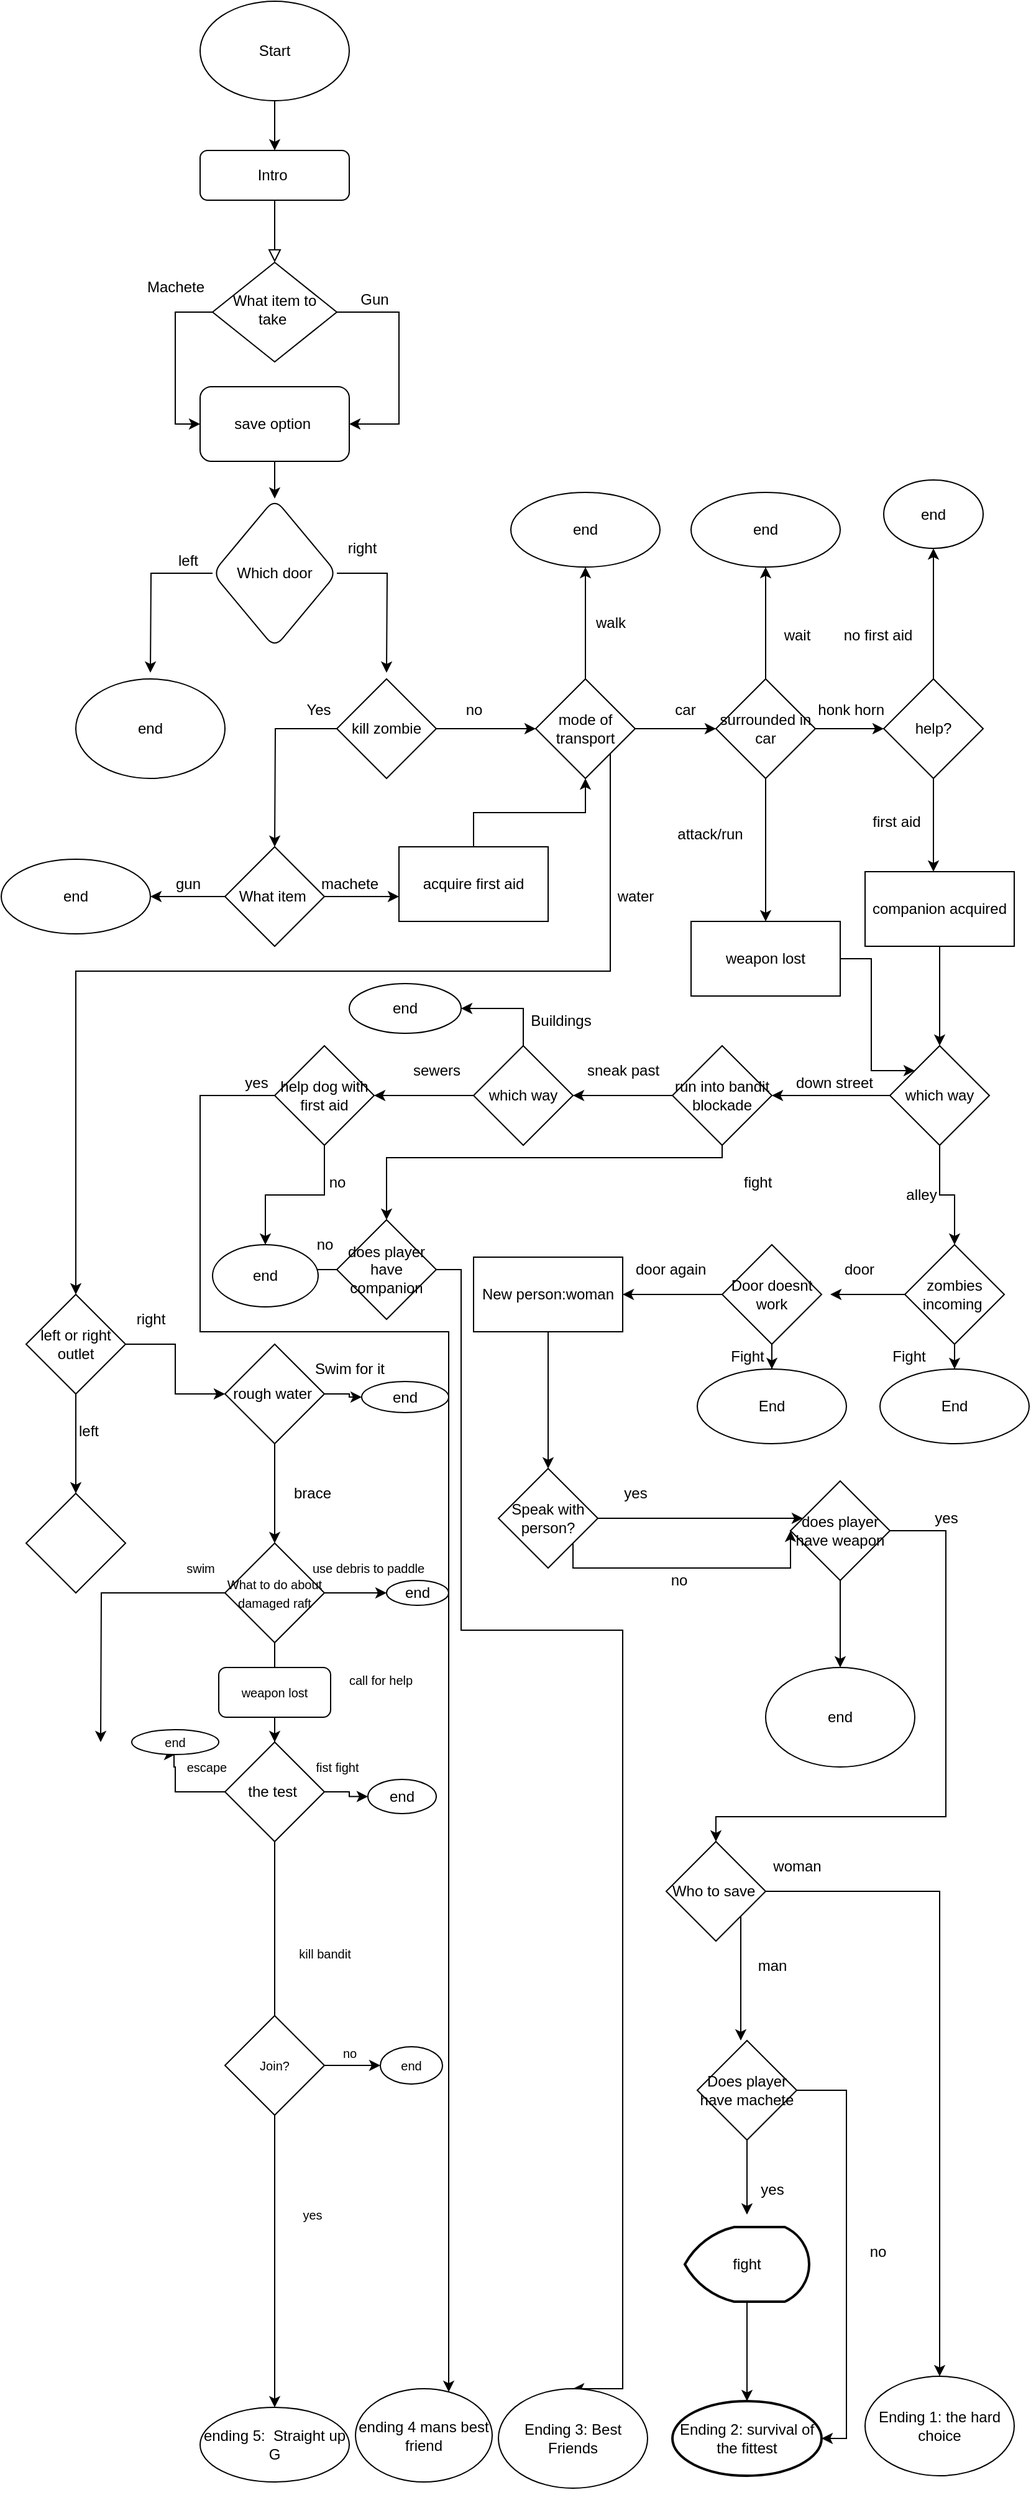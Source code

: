 <mxfile version="15.7.4" type="github">
  <diagram id="C5RBs43oDa-KdzZeNtuy" name="Page-1">
    <mxGraphModel dx="1422" dy="914" grid="1" gridSize="10" guides="1" tooltips="1" connect="1" arrows="1" fold="1" page="1" pageScale="1" pageWidth="827" pageHeight="1169" math="0" shadow="0">
      <root>
        <mxCell id="WIyWlLk6GJQsqaUBKTNV-0" />
        <mxCell id="WIyWlLk6GJQsqaUBKTNV-1" parent="WIyWlLk6GJQsqaUBKTNV-0" />
        <mxCell id="WIyWlLk6GJQsqaUBKTNV-2" value="" style="rounded=0;html=1;jettySize=auto;orthogonalLoop=1;fontSize=11;endArrow=block;endFill=0;endSize=8;strokeWidth=1;shadow=0;labelBackgroundColor=none;edgeStyle=orthogonalEdgeStyle;" parent="WIyWlLk6GJQsqaUBKTNV-1" source="WIyWlLk6GJQsqaUBKTNV-3" target="WIyWlLk6GJQsqaUBKTNV-6" edge="1">
          <mxGeometry relative="1" as="geometry" />
        </mxCell>
        <mxCell id="WIyWlLk6GJQsqaUBKTNV-3" value="Intro&amp;nbsp;" style="rounded=1;whiteSpace=wrap;html=1;fontSize=12;glass=0;strokeWidth=1;shadow=0;" parent="WIyWlLk6GJQsqaUBKTNV-1" vertex="1">
          <mxGeometry x="160" y="120" width="120" height="40" as="geometry" />
        </mxCell>
        <mxCell id="XiyoKf_jt0Y_BSnEU3s3-6" style="edgeStyle=orthogonalEdgeStyle;rounded=0;orthogonalLoop=1;jettySize=auto;html=1;entryX=1;entryY=0.5;entryDx=0;entryDy=0;" parent="WIyWlLk6GJQsqaUBKTNV-1" source="WIyWlLk6GJQsqaUBKTNV-6" target="XiyoKf_jt0Y_BSnEU3s3-5" edge="1">
          <mxGeometry relative="1" as="geometry">
            <mxPoint x="290" y="340" as="targetPoint" />
            <Array as="points">
              <mxPoint x="320" y="250" />
              <mxPoint x="320" y="340" />
            </Array>
          </mxGeometry>
        </mxCell>
        <mxCell id="XiyoKf_jt0Y_BSnEU3s3-8" style="edgeStyle=orthogonalEdgeStyle;rounded=0;orthogonalLoop=1;jettySize=auto;html=1;entryX=0;entryY=0.5;entryDx=0;entryDy=0;" parent="WIyWlLk6GJQsqaUBKTNV-1" source="WIyWlLk6GJQsqaUBKTNV-6" target="XiyoKf_jt0Y_BSnEU3s3-5" edge="1">
          <mxGeometry relative="1" as="geometry">
            <mxPoint x="120" y="350" as="targetPoint" />
            <Array as="points">
              <mxPoint x="140" y="250" />
              <mxPoint x="140" y="340" />
            </Array>
          </mxGeometry>
        </mxCell>
        <mxCell id="WIyWlLk6GJQsqaUBKTNV-6" value="What item to take&amp;nbsp;" style="rhombus;whiteSpace=wrap;html=1;shadow=0;fontFamily=Helvetica;fontSize=12;align=center;strokeWidth=1;spacing=6;spacingTop=-4;" parent="WIyWlLk6GJQsqaUBKTNV-1" vertex="1">
          <mxGeometry x="170" y="210" width="100" height="80" as="geometry" />
        </mxCell>
        <mxCell id="XiyoKf_jt0Y_BSnEU3s3-1" value="" style="edgeStyle=orthogonalEdgeStyle;rounded=0;orthogonalLoop=1;jettySize=auto;html=1;" parent="WIyWlLk6GJQsqaUBKTNV-1" source="XiyoKf_jt0Y_BSnEU3s3-0" target="WIyWlLk6GJQsqaUBKTNV-3" edge="1">
          <mxGeometry relative="1" as="geometry" />
        </mxCell>
        <mxCell id="XiyoKf_jt0Y_BSnEU3s3-0" value="Start" style="ellipse;whiteSpace=wrap;html=1;" parent="WIyWlLk6GJQsqaUBKTNV-1" vertex="1">
          <mxGeometry x="160" width="120" height="80" as="geometry" />
        </mxCell>
        <mxCell id="XiyoKf_jt0Y_BSnEU3s3-12" value="" style="edgeStyle=orthogonalEdgeStyle;rounded=0;orthogonalLoop=1;jettySize=auto;html=1;" parent="WIyWlLk6GJQsqaUBKTNV-1" source="XiyoKf_jt0Y_BSnEU3s3-5" target="XiyoKf_jt0Y_BSnEU3s3-11" edge="1">
          <mxGeometry relative="1" as="geometry" />
        </mxCell>
        <mxCell id="XiyoKf_jt0Y_BSnEU3s3-5" value="save option&amp;nbsp;" style="rounded=1;whiteSpace=wrap;html=1;" parent="WIyWlLk6GJQsqaUBKTNV-1" vertex="1">
          <mxGeometry x="160" y="310" width="120" height="60" as="geometry" />
        </mxCell>
        <mxCell id="XiyoKf_jt0Y_BSnEU3s3-7" value="Gun" style="text;html=1;align=center;verticalAlign=middle;resizable=0;points=[];autosize=1;strokeColor=none;fillColor=none;" parent="WIyWlLk6GJQsqaUBKTNV-1" vertex="1">
          <mxGeometry x="280" y="230" width="40" height="20" as="geometry" />
        </mxCell>
        <mxCell id="XiyoKf_jt0Y_BSnEU3s3-10" value="Machete" style="text;html=1;align=center;verticalAlign=middle;resizable=0;points=[];autosize=1;strokeColor=none;fillColor=none;" parent="WIyWlLk6GJQsqaUBKTNV-1" vertex="1">
          <mxGeometry x="110" y="220" width="60" height="20" as="geometry" />
        </mxCell>
        <mxCell id="XiyoKf_jt0Y_BSnEU3s3-13" style="edgeStyle=orthogonalEdgeStyle;rounded=0;orthogonalLoop=1;jettySize=auto;html=1;" parent="WIyWlLk6GJQsqaUBKTNV-1" source="XiyoKf_jt0Y_BSnEU3s3-11" edge="1">
          <mxGeometry relative="1" as="geometry">
            <mxPoint x="310" y="540" as="targetPoint" />
          </mxGeometry>
        </mxCell>
        <mxCell id="XiyoKf_jt0Y_BSnEU3s3-14" style="edgeStyle=orthogonalEdgeStyle;rounded=0;orthogonalLoop=1;jettySize=auto;html=1;" parent="WIyWlLk6GJQsqaUBKTNV-1" source="XiyoKf_jt0Y_BSnEU3s3-11" edge="1">
          <mxGeometry relative="1" as="geometry">
            <mxPoint x="120" y="540" as="targetPoint" />
          </mxGeometry>
        </mxCell>
        <mxCell id="XiyoKf_jt0Y_BSnEU3s3-11" value="Which door" style="rhombus;whiteSpace=wrap;html=1;rounded=1;" parent="WIyWlLk6GJQsqaUBKTNV-1" vertex="1">
          <mxGeometry x="170" y="400" width="100" height="120" as="geometry" />
        </mxCell>
        <mxCell id="XiyoKf_jt0Y_BSnEU3s3-15" value="left" style="text;html=1;align=center;verticalAlign=middle;resizable=0;points=[];autosize=1;strokeColor=none;fillColor=none;" parent="WIyWlLk6GJQsqaUBKTNV-1" vertex="1">
          <mxGeometry x="135" y="440" width="30" height="20" as="geometry" />
        </mxCell>
        <mxCell id="XiyoKf_jt0Y_BSnEU3s3-16" value="right" style="text;html=1;align=center;verticalAlign=middle;resizable=0;points=[];autosize=1;strokeColor=none;fillColor=none;" parent="WIyWlLk6GJQsqaUBKTNV-1" vertex="1">
          <mxGeometry x="270" y="430" width="40" height="20" as="geometry" />
        </mxCell>
        <mxCell id="XiyoKf_jt0Y_BSnEU3s3-17" value="end" style="ellipse;whiteSpace=wrap;html=1;" parent="WIyWlLk6GJQsqaUBKTNV-1" vertex="1">
          <mxGeometry x="60" y="545" width="120" height="80" as="geometry" />
        </mxCell>
        <mxCell id="XiyoKf_jt0Y_BSnEU3s3-20" value="" style="edgeStyle=orthogonalEdgeStyle;rounded=0;orthogonalLoop=1;jettySize=auto;html=1;" parent="WIyWlLk6GJQsqaUBKTNV-1" source="XiyoKf_jt0Y_BSnEU3s3-18" target="XiyoKf_jt0Y_BSnEU3s3-19" edge="1">
          <mxGeometry relative="1" as="geometry" />
        </mxCell>
        <mxCell id="XiyoKf_jt0Y_BSnEU3s3-22" style="edgeStyle=orthogonalEdgeStyle;rounded=0;orthogonalLoop=1;jettySize=auto;html=1;" parent="WIyWlLk6GJQsqaUBKTNV-1" source="XiyoKf_jt0Y_BSnEU3s3-18" edge="1">
          <mxGeometry relative="1" as="geometry">
            <mxPoint x="220" y="680" as="targetPoint" />
          </mxGeometry>
        </mxCell>
        <mxCell id="XiyoKf_jt0Y_BSnEU3s3-18" value="kill zombie" style="rhombus;whiteSpace=wrap;html=1;" parent="WIyWlLk6GJQsqaUBKTNV-1" vertex="1">
          <mxGeometry x="270" y="545" width="80" height="80" as="geometry" />
        </mxCell>
        <mxCell id="XiyoKf_jt0Y_BSnEU3s3-35" value="" style="edgeStyle=orthogonalEdgeStyle;rounded=0;orthogonalLoop=1;jettySize=auto;html=1;" parent="WIyWlLk6GJQsqaUBKTNV-1" source="XiyoKf_jt0Y_BSnEU3s3-19" target="XiyoKf_jt0Y_BSnEU3s3-34" edge="1">
          <mxGeometry relative="1" as="geometry" />
        </mxCell>
        <mxCell id="XiyoKf_jt0Y_BSnEU3s3-40" value="" style="edgeStyle=orthogonalEdgeStyle;rounded=0;orthogonalLoop=1;jettySize=auto;html=1;" parent="WIyWlLk6GJQsqaUBKTNV-1" source="XiyoKf_jt0Y_BSnEU3s3-19" target="XiyoKf_jt0Y_BSnEU3s3-39" edge="1">
          <mxGeometry relative="1" as="geometry" />
        </mxCell>
        <mxCell id="XiyoKf_jt0Y_BSnEU3s3-41" style="edgeStyle=orthogonalEdgeStyle;rounded=0;orthogonalLoop=1;jettySize=auto;html=1;exitX=1;exitY=1;exitDx=0;exitDy=0;" parent="WIyWlLk6GJQsqaUBKTNV-1" source="XiyoKf_jt0Y_BSnEU3s3-19" edge="1">
          <mxGeometry relative="1" as="geometry">
            <mxPoint x="60" y="1040" as="targetPoint" />
            <Array as="points">
              <mxPoint x="490" y="780" />
              <mxPoint x="60" y="780" />
            </Array>
          </mxGeometry>
        </mxCell>
        <mxCell id="XiyoKf_jt0Y_BSnEU3s3-19" value="mode of transport" style="rhombus;whiteSpace=wrap;html=1;" parent="WIyWlLk6GJQsqaUBKTNV-1" vertex="1">
          <mxGeometry x="430" y="545" width="80" height="80" as="geometry" />
        </mxCell>
        <mxCell id="XiyoKf_jt0Y_BSnEU3s3-21" value="no" style="text;html=1;align=center;verticalAlign=middle;resizable=0;points=[];autosize=1;strokeColor=none;fillColor=none;" parent="WIyWlLk6GJQsqaUBKTNV-1" vertex="1">
          <mxGeometry x="365" y="560" width="30" height="20" as="geometry" />
        </mxCell>
        <mxCell id="XiyoKf_jt0Y_BSnEU3s3-23" value="Yes" style="text;html=1;align=center;verticalAlign=middle;resizable=0;points=[];autosize=1;strokeColor=none;fillColor=none;" parent="WIyWlLk6GJQsqaUBKTNV-1" vertex="1">
          <mxGeometry x="240" y="560" width="30" height="20" as="geometry" />
        </mxCell>
        <mxCell id="XiyoKf_jt0Y_BSnEU3s3-27" value="" style="edgeStyle=orthogonalEdgeStyle;rounded=0;orthogonalLoop=1;jettySize=auto;html=1;" parent="WIyWlLk6GJQsqaUBKTNV-1" source="XiyoKf_jt0Y_BSnEU3s3-25" target="XiyoKf_jt0Y_BSnEU3s3-26" edge="1">
          <mxGeometry relative="1" as="geometry" />
        </mxCell>
        <mxCell id="XiyoKf_jt0Y_BSnEU3s3-30" value="" style="edgeStyle=orthogonalEdgeStyle;rounded=0;orthogonalLoop=1;jettySize=auto;html=1;" parent="WIyWlLk6GJQsqaUBKTNV-1" source="XiyoKf_jt0Y_BSnEU3s3-25" edge="1">
          <mxGeometry relative="1" as="geometry">
            <mxPoint x="320" y="720" as="targetPoint" />
          </mxGeometry>
        </mxCell>
        <mxCell id="XiyoKf_jt0Y_BSnEU3s3-25" value="What item&amp;nbsp;" style="rhombus;whiteSpace=wrap;html=1;" parent="WIyWlLk6GJQsqaUBKTNV-1" vertex="1">
          <mxGeometry x="180" y="680" width="80" height="80" as="geometry" />
        </mxCell>
        <mxCell id="XiyoKf_jt0Y_BSnEU3s3-26" value="end" style="ellipse;whiteSpace=wrap;html=1;" parent="WIyWlLk6GJQsqaUBKTNV-1" vertex="1">
          <mxGeometry y="690" width="120" height="60" as="geometry" />
        </mxCell>
        <mxCell id="XiyoKf_jt0Y_BSnEU3s3-28" value="gun" style="text;html=1;align=center;verticalAlign=middle;resizable=0;points=[];autosize=1;strokeColor=none;fillColor=none;" parent="WIyWlLk6GJQsqaUBKTNV-1" vertex="1">
          <mxGeometry x="130" y="700" width="40" height="20" as="geometry" />
        </mxCell>
        <mxCell id="XiyoKf_jt0Y_BSnEU3s3-33" style="edgeStyle=orthogonalEdgeStyle;rounded=0;orthogonalLoop=1;jettySize=auto;html=1;entryX=0.5;entryY=1;entryDx=0;entryDy=0;" parent="WIyWlLk6GJQsqaUBKTNV-1" source="XiyoKf_jt0Y_BSnEU3s3-31" target="XiyoKf_jt0Y_BSnEU3s3-19" edge="1">
          <mxGeometry relative="1" as="geometry" />
        </mxCell>
        <mxCell id="XiyoKf_jt0Y_BSnEU3s3-31" value="acquire first aid" style="whiteSpace=wrap;html=1;" parent="WIyWlLk6GJQsqaUBKTNV-1" vertex="1">
          <mxGeometry x="320" y="680" width="120" height="60" as="geometry" />
        </mxCell>
        <mxCell id="XiyoKf_jt0Y_BSnEU3s3-32" value="machete" style="text;html=1;align=center;verticalAlign=middle;resizable=0;points=[];autosize=1;strokeColor=none;fillColor=none;" parent="WIyWlLk6GJQsqaUBKTNV-1" vertex="1">
          <mxGeometry x="250" y="700" width="60" height="20" as="geometry" />
        </mxCell>
        <mxCell id="XiyoKf_jt0Y_BSnEU3s3-34" value="end" style="ellipse;whiteSpace=wrap;html=1;" parent="WIyWlLk6GJQsqaUBKTNV-1" vertex="1">
          <mxGeometry x="410" y="395" width="120" height="60" as="geometry" />
        </mxCell>
        <mxCell id="XiyoKf_jt0Y_BSnEU3s3-38" value="walk" style="text;html=1;align=center;verticalAlign=middle;resizable=0;points=[];autosize=1;strokeColor=none;fillColor=none;" parent="WIyWlLk6GJQsqaUBKTNV-1" vertex="1">
          <mxGeometry x="470" y="490" width="40" height="20" as="geometry" />
        </mxCell>
        <mxCell id="XiyoKf_jt0Y_BSnEU3s3-45" value="" style="edgeStyle=orthogonalEdgeStyle;rounded=0;orthogonalLoop=1;jettySize=auto;html=1;" parent="WIyWlLk6GJQsqaUBKTNV-1" source="XiyoKf_jt0Y_BSnEU3s3-39" target="XiyoKf_jt0Y_BSnEU3s3-44" edge="1">
          <mxGeometry relative="1" as="geometry" />
        </mxCell>
        <mxCell id="XiyoKf_jt0Y_BSnEU3s3-48" value="" style="edgeStyle=orthogonalEdgeStyle;rounded=0;orthogonalLoop=1;jettySize=auto;html=1;entryX=0.5;entryY=0;entryDx=0;entryDy=0;" parent="WIyWlLk6GJQsqaUBKTNV-1" source="XiyoKf_jt0Y_BSnEU3s3-39" target="MvipGWCdthpCxF3CYsWU-14" edge="1">
          <mxGeometry relative="1" as="geometry">
            <mxPoint x="615" y="730" as="targetPoint" />
          </mxGeometry>
        </mxCell>
        <mxCell id="XiyoKf_jt0Y_BSnEU3s3-51" value="" style="edgeStyle=orthogonalEdgeStyle;rounded=0;orthogonalLoop=1;jettySize=auto;html=1;" parent="WIyWlLk6GJQsqaUBKTNV-1" source="XiyoKf_jt0Y_BSnEU3s3-39" target="XiyoKf_jt0Y_BSnEU3s3-50" edge="1">
          <mxGeometry relative="1" as="geometry" />
        </mxCell>
        <mxCell id="XiyoKf_jt0Y_BSnEU3s3-39" value="surrounded in car" style="rhombus;whiteSpace=wrap;html=1;" parent="WIyWlLk6GJQsqaUBKTNV-1" vertex="1">
          <mxGeometry x="575" y="545" width="80" height="80" as="geometry" />
        </mxCell>
        <mxCell id="XiyoKf_jt0Y_BSnEU3s3-42" value="car" style="text;html=1;align=center;verticalAlign=middle;resizable=0;points=[];autosize=1;strokeColor=none;fillColor=none;" parent="WIyWlLk6GJQsqaUBKTNV-1" vertex="1">
          <mxGeometry x="535" y="560" width="30" height="20" as="geometry" />
        </mxCell>
        <mxCell id="XiyoKf_jt0Y_BSnEU3s3-43" value="water" style="text;html=1;align=center;verticalAlign=middle;resizable=0;points=[];autosize=1;strokeColor=none;fillColor=none;" parent="WIyWlLk6GJQsqaUBKTNV-1" vertex="1">
          <mxGeometry x="485" y="710" width="50" height="20" as="geometry" />
        </mxCell>
        <mxCell id="XiyoKf_jt0Y_BSnEU3s3-44" value="end" style="ellipse;whiteSpace=wrap;html=1;" parent="WIyWlLk6GJQsqaUBKTNV-1" vertex="1">
          <mxGeometry x="555" y="395" width="120" height="60" as="geometry" />
        </mxCell>
        <mxCell id="XiyoKf_jt0Y_BSnEU3s3-46" value="wait" style="text;html=1;align=center;verticalAlign=middle;resizable=0;points=[];autosize=1;strokeColor=none;fillColor=none;" parent="WIyWlLk6GJQsqaUBKTNV-1" vertex="1">
          <mxGeometry x="620" y="500" width="40" height="20" as="geometry" />
        </mxCell>
        <mxCell id="XiyoKf_jt0Y_BSnEU3s3-49" value="attack/run" style="text;html=1;align=center;verticalAlign=middle;resizable=0;points=[];autosize=1;strokeColor=none;fillColor=none;" parent="WIyWlLk6GJQsqaUBKTNV-1" vertex="1">
          <mxGeometry x="535" y="660" width="70" height="20" as="geometry" />
        </mxCell>
        <mxCell id="XiyoKf_jt0Y_BSnEU3s3-54" value="" style="edgeStyle=orthogonalEdgeStyle;rounded=0;orthogonalLoop=1;jettySize=auto;html=1;" parent="WIyWlLk6GJQsqaUBKTNV-1" source="XiyoKf_jt0Y_BSnEU3s3-50" target="XiyoKf_jt0Y_BSnEU3s3-53" edge="1">
          <mxGeometry relative="1" as="geometry" />
        </mxCell>
        <mxCell id="XiyoKf_jt0Y_BSnEU3s3-57" value="" style="edgeStyle=orthogonalEdgeStyle;rounded=0;orthogonalLoop=1;jettySize=auto;html=1;" parent="WIyWlLk6GJQsqaUBKTNV-1" source="XiyoKf_jt0Y_BSnEU3s3-50" target="XiyoKf_jt0Y_BSnEU3s3-59" edge="1">
          <mxGeometry relative="1" as="geometry">
            <mxPoint x="780" y="705" as="targetPoint" />
            <Array as="points">
              <mxPoint x="750" y="680" />
              <mxPoint x="750" y="680" />
            </Array>
          </mxGeometry>
        </mxCell>
        <mxCell id="XiyoKf_jt0Y_BSnEU3s3-50" value="help?" style="rhombus;whiteSpace=wrap;html=1;" parent="WIyWlLk6GJQsqaUBKTNV-1" vertex="1">
          <mxGeometry x="710" y="545" width="80" height="80" as="geometry" />
        </mxCell>
        <mxCell id="XiyoKf_jt0Y_BSnEU3s3-52" value="honk horn&amp;nbsp;" style="text;html=1;align=center;verticalAlign=middle;resizable=0;points=[];autosize=1;strokeColor=none;fillColor=none;" parent="WIyWlLk6GJQsqaUBKTNV-1" vertex="1">
          <mxGeometry x="650" y="560" width="70" height="20" as="geometry" />
        </mxCell>
        <mxCell id="XiyoKf_jt0Y_BSnEU3s3-53" value="end" style="ellipse;whiteSpace=wrap;html=1;" parent="WIyWlLk6GJQsqaUBKTNV-1" vertex="1">
          <mxGeometry x="710" y="385" width="80" height="55" as="geometry" />
        </mxCell>
        <mxCell id="XiyoKf_jt0Y_BSnEU3s3-55" value="no first aid" style="text;html=1;align=center;verticalAlign=middle;resizable=0;points=[];autosize=1;strokeColor=none;fillColor=none;" parent="WIyWlLk6GJQsqaUBKTNV-1" vertex="1">
          <mxGeometry x="670" y="500" width="70" height="20" as="geometry" />
        </mxCell>
        <mxCell id="XiyoKf_jt0Y_BSnEU3s3-58" value="first aid" style="text;html=1;align=center;verticalAlign=middle;resizable=0;points=[];autosize=1;strokeColor=none;fillColor=none;" parent="WIyWlLk6GJQsqaUBKTNV-1" vertex="1">
          <mxGeometry x="695" y="650" width="50" height="20" as="geometry" />
        </mxCell>
        <mxCell id="XiyoKf_jt0Y_BSnEU3s3-61" value="" style="edgeStyle=orthogonalEdgeStyle;rounded=0;orthogonalLoop=1;jettySize=auto;html=1;" parent="WIyWlLk6GJQsqaUBKTNV-1" source="XiyoKf_jt0Y_BSnEU3s3-59" target="XiyoKf_jt0Y_BSnEU3s3-60" edge="1">
          <mxGeometry relative="1" as="geometry" />
        </mxCell>
        <mxCell id="XiyoKf_jt0Y_BSnEU3s3-59" value="companion acquired" style="rounded=0;whiteSpace=wrap;html=1;" parent="WIyWlLk6GJQsqaUBKTNV-1" vertex="1">
          <mxGeometry x="695" y="700" width="120" height="60" as="geometry" />
        </mxCell>
        <mxCell id="XiyoKf_jt0Y_BSnEU3s3-63" value="" style="edgeStyle=orthogonalEdgeStyle;rounded=0;orthogonalLoop=1;jettySize=auto;html=1;" parent="WIyWlLk6GJQsqaUBKTNV-1" source="XiyoKf_jt0Y_BSnEU3s3-60" target="XiyoKf_jt0Y_BSnEU3s3-64" edge="1">
          <mxGeometry relative="1" as="geometry">
            <mxPoint x="667" y="880" as="targetPoint" />
          </mxGeometry>
        </mxCell>
        <mxCell id="XiyoKf_jt0Y_BSnEU3s3-66" value="" style="edgeStyle=orthogonalEdgeStyle;rounded=0;orthogonalLoop=1;jettySize=auto;html=1;" parent="WIyWlLk6GJQsqaUBKTNV-1" source="XiyoKf_jt0Y_BSnEU3s3-60" target="XiyoKf_jt0Y_BSnEU3s3-65" edge="1">
          <mxGeometry relative="1" as="geometry" />
        </mxCell>
        <mxCell id="XiyoKf_jt0Y_BSnEU3s3-60" value="which way" style="rhombus;whiteSpace=wrap;html=1;rounded=0;" parent="WIyWlLk6GJQsqaUBKTNV-1" vertex="1">
          <mxGeometry x="715" y="840" width="80" height="80" as="geometry" />
        </mxCell>
        <mxCell id="MvipGWCdthpCxF3CYsWU-4" value="" style="edgeStyle=orthogonalEdgeStyle;rounded=0;orthogonalLoop=1;jettySize=auto;html=1;" parent="WIyWlLk6GJQsqaUBKTNV-1" source="XiyoKf_jt0Y_BSnEU3s3-64" target="MvipGWCdthpCxF3CYsWU-3" edge="1">
          <mxGeometry relative="1" as="geometry" />
        </mxCell>
        <mxCell id="MvipGWCdthpCxF3CYsWU-12" value="" style="edgeStyle=orthogonalEdgeStyle;rounded=0;orthogonalLoop=1;jettySize=auto;html=1;" parent="WIyWlLk6GJQsqaUBKTNV-1" source="XiyoKf_jt0Y_BSnEU3s3-64" target="MvipGWCdthpCxF3CYsWU-11" edge="1">
          <mxGeometry relative="1" as="geometry">
            <Array as="points">
              <mxPoint x="580" y="930" />
              <mxPoint x="310" y="930" />
            </Array>
          </mxGeometry>
        </mxCell>
        <mxCell id="XiyoKf_jt0Y_BSnEU3s3-64" value="run into bandit blockade" style="rhombus;whiteSpace=wrap;html=1;" parent="WIyWlLk6GJQsqaUBKTNV-1" vertex="1">
          <mxGeometry x="540" y="840" width="80" height="80" as="geometry" />
        </mxCell>
        <mxCell id="53rhLYQ0XQ87gxRxZ4Qc-1" value="" style="edgeStyle=orthogonalEdgeStyle;rounded=0;orthogonalLoop=1;jettySize=auto;html=1;" parent="WIyWlLk6GJQsqaUBKTNV-1" source="XiyoKf_jt0Y_BSnEU3s3-65" target="53rhLYQ0XQ87gxRxZ4Qc-0" edge="1">
          <mxGeometry relative="1" as="geometry" />
        </mxCell>
        <mxCell id="53rhLYQ0XQ87gxRxZ4Qc-4" value="" style="edgeStyle=orthogonalEdgeStyle;rounded=0;orthogonalLoop=1;jettySize=auto;html=1;" parent="WIyWlLk6GJQsqaUBKTNV-1" source="XiyoKf_jt0Y_BSnEU3s3-65" edge="1">
          <mxGeometry relative="1" as="geometry">
            <mxPoint x="667" y="1040" as="targetPoint" />
          </mxGeometry>
        </mxCell>
        <mxCell id="XiyoKf_jt0Y_BSnEU3s3-65" value="zombies incoming&amp;nbsp;" style="rhombus;whiteSpace=wrap;html=1;rounded=0;" parent="WIyWlLk6GJQsqaUBKTNV-1" vertex="1">
          <mxGeometry x="727" y="1000" width="80" height="80" as="geometry" />
        </mxCell>
        <mxCell id="XiyoKf_jt0Y_BSnEU3s3-67" value="alley" style="text;html=1;align=center;verticalAlign=middle;resizable=0;points=[];autosize=1;strokeColor=none;fillColor=none;" parent="WIyWlLk6GJQsqaUBKTNV-1" vertex="1">
          <mxGeometry x="720" y="950" width="40" height="20" as="geometry" />
        </mxCell>
        <mxCell id="53rhLYQ0XQ87gxRxZ4Qc-0" value="End" style="ellipse;whiteSpace=wrap;html=1;rounded=0;" parent="WIyWlLk6GJQsqaUBKTNV-1" vertex="1">
          <mxGeometry x="707" y="1100" width="120" height="60" as="geometry" />
        </mxCell>
        <mxCell id="53rhLYQ0XQ87gxRxZ4Qc-2" value="Fight" style="text;html=1;align=center;verticalAlign=middle;resizable=0;points=[];autosize=1;strokeColor=none;fillColor=none;" parent="WIyWlLk6GJQsqaUBKTNV-1" vertex="1">
          <mxGeometry x="710" y="1080" width="40" height="20" as="geometry" />
        </mxCell>
        <mxCell id="53rhLYQ0XQ87gxRxZ4Qc-8" value="" style="edgeStyle=orthogonalEdgeStyle;rounded=0;orthogonalLoop=1;jettySize=auto;html=1;" parent="WIyWlLk6GJQsqaUBKTNV-1" source="53rhLYQ0XQ87gxRxZ4Qc-5" target="53rhLYQ0XQ87gxRxZ4Qc-7" edge="1">
          <mxGeometry relative="1" as="geometry" />
        </mxCell>
        <mxCell id="53rhLYQ0XQ87gxRxZ4Qc-11" value="" style="edgeStyle=orthogonalEdgeStyle;rounded=0;orthogonalLoop=1;jettySize=auto;html=1;" parent="WIyWlLk6GJQsqaUBKTNV-1" source="53rhLYQ0XQ87gxRxZ4Qc-5" edge="1">
          <mxGeometry relative="1" as="geometry">
            <mxPoint x="500" y="1040" as="targetPoint" />
          </mxGeometry>
        </mxCell>
        <mxCell id="53rhLYQ0XQ87gxRxZ4Qc-5" value="Door doesnt work" style="rhombus;whiteSpace=wrap;html=1;" parent="WIyWlLk6GJQsqaUBKTNV-1" vertex="1">
          <mxGeometry x="580" y="1000" width="80" height="80" as="geometry" />
        </mxCell>
        <mxCell id="53rhLYQ0XQ87gxRxZ4Qc-6" value="door" style="text;html=1;align=center;verticalAlign=middle;resizable=0;points=[];autosize=1;strokeColor=none;fillColor=none;" parent="WIyWlLk6GJQsqaUBKTNV-1" vertex="1">
          <mxGeometry x="670" y="1010" width="40" height="20" as="geometry" />
        </mxCell>
        <mxCell id="53rhLYQ0XQ87gxRxZ4Qc-7" value="End" style="ellipse;whiteSpace=wrap;html=1;" parent="WIyWlLk6GJQsqaUBKTNV-1" vertex="1">
          <mxGeometry x="560" y="1100" width="120" height="60" as="geometry" />
        </mxCell>
        <mxCell id="53rhLYQ0XQ87gxRxZ4Qc-9" value="Fight" style="text;html=1;align=center;verticalAlign=middle;resizable=0;points=[];autosize=1;strokeColor=none;fillColor=none;" parent="WIyWlLk6GJQsqaUBKTNV-1" vertex="1">
          <mxGeometry x="580" y="1080" width="40" height="20" as="geometry" />
        </mxCell>
        <mxCell id="53rhLYQ0XQ87gxRxZ4Qc-12" value="door again&amp;nbsp;" style="text;html=1;align=center;verticalAlign=middle;resizable=0;points=[];autosize=1;strokeColor=none;fillColor=none;" parent="WIyWlLk6GJQsqaUBKTNV-1" vertex="1">
          <mxGeometry x="500" y="1010" width="80" height="20" as="geometry" />
        </mxCell>
        <mxCell id="53rhLYQ0XQ87gxRxZ4Qc-19" value="" style="edgeStyle=orthogonalEdgeStyle;rounded=0;orthogonalLoop=1;jettySize=auto;html=1;" parent="WIyWlLk6GJQsqaUBKTNV-1" source="53rhLYQ0XQ87gxRxZ4Qc-13" target="53rhLYQ0XQ87gxRxZ4Qc-18" edge="1">
          <mxGeometry relative="1" as="geometry" />
        </mxCell>
        <mxCell id="53rhLYQ0XQ87gxRxZ4Qc-13" value="New person:woman" style="rounded=0;whiteSpace=wrap;html=1;" parent="WIyWlLk6GJQsqaUBKTNV-1" vertex="1">
          <mxGeometry x="380" y="1010" width="120" height="60" as="geometry" />
        </mxCell>
        <mxCell id="53rhLYQ0XQ87gxRxZ4Qc-21" value="" style="edgeStyle=orthogonalEdgeStyle;rounded=0;orthogonalLoop=1;jettySize=auto;html=1;" parent="WIyWlLk6GJQsqaUBKTNV-1" source="53rhLYQ0XQ87gxRxZ4Qc-18" target="MvipGWCdthpCxF3CYsWU-18" edge="1">
          <mxGeometry relative="1" as="geometry">
            <mxPoint x="620" y="1220" as="targetPoint" />
            <Array as="points">
              <mxPoint x="600" y="1220" />
              <mxPoint x="600" y="1220" />
            </Array>
          </mxGeometry>
        </mxCell>
        <mxCell id="53rhLYQ0XQ87gxRxZ4Qc-22" style="edgeStyle=orthogonalEdgeStyle;rounded=0;orthogonalLoop=1;jettySize=auto;html=1;entryX=0;entryY=0.5;entryDx=0;entryDy=0;exitX=1;exitY=1;exitDx=0;exitDy=0;" parent="WIyWlLk6GJQsqaUBKTNV-1" source="53rhLYQ0XQ87gxRxZ4Qc-18" target="MvipGWCdthpCxF3CYsWU-18" edge="1">
          <mxGeometry relative="1" as="geometry">
            <Array as="points">
              <mxPoint x="460" y="1260" />
              <mxPoint x="635" y="1260" />
            </Array>
            <mxPoint x="630" y="1260" as="targetPoint" />
          </mxGeometry>
        </mxCell>
        <mxCell id="53rhLYQ0XQ87gxRxZ4Qc-18" value="Speak with person?" style="rhombus;whiteSpace=wrap;html=1;rounded=0;" parent="WIyWlLk6GJQsqaUBKTNV-1" vertex="1">
          <mxGeometry x="400" y="1180" width="80" height="80" as="geometry" />
        </mxCell>
        <mxCell id="53rhLYQ0XQ87gxRxZ4Qc-26" value="" style="edgeStyle=orthogonalEdgeStyle;rounded=0;orthogonalLoop=1;jettySize=auto;html=1;entryX=0.5;entryY=0;entryDx=0;entryDy=0;" parent="WIyWlLk6GJQsqaUBKTNV-1" source="53rhLYQ0XQ87gxRxZ4Qc-20" target="53rhLYQ0XQ87gxRxZ4Qc-30" edge="1">
          <mxGeometry relative="1" as="geometry">
            <mxPoint x="675" y="1520" as="targetPoint" />
          </mxGeometry>
        </mxCell>
        <mxCell id="53rhLYQ0XQ87gxRxZ4Qc-27" style="edgeStyle=orthogonalEdgeStyle;rounded=0;orthogonalLoop=1;jettySize=auto;html=1;exitX=1;exitY=1;exitDx=0;exitDy=0;" parent="WIyWlLk6GJQsqaUBKTNV-1" source="53rhLYQ0XQ87gxRxZ4Qc-20" edge="1">
          <mxGeometry relative="1" as="geometry">
            <mxPoint x="595" y="1640" as="targetPoint" />
          </mxGeometry>
        </mxCell>
        <mxCell id="53rhLYQ0XQ87gxRxZ4Qc-20" value="Who to save&amp;nbsp;" style="rhombus;whiteSpace=wrap;html=1;rounded=0;" parent="WIyWlLk6GJQsqaUBKTNV-1" vertex="1">
          <mxGeometry x="535" y="1480" width="80" height="80" as="geometry" />
        </mxCell>
        <mxCell id="53rhLYQ0XQ87gxRxZ4Qc-23" value="yes" style="text;html=1;align=center;verticalAlign=middle;resizable=0;points=[];autosize=1;strokeColor=none;fillColor=none;" parent="WIyWlLk6GJQsqaUBKTNV-1" vertex="1">
          <mxGeometry x="495" y="1190" width="30" height="20" as="geometry" />
        </mxCell>
        <mxCell id="53rhLYQ0XQ87gxRxZ4Qc-24" value="no" style="text;html=1;align=center;verticalAlign=middle;resizable=0;points=[];autosize=1;strokeColor=none;fillColor=none;" parent="WIyWlLk6GJQsqaUBKTNV-1" vertex="1">
          <mxGeometry x="530" y="1260" width="30" height="20" as="geometry" />
        </mxCell>
        <mxCell id="53rhLYQ0XQ87gxRxZ4Qc-28" value="woman" style="text;html=1;align=center;verticalAlign=middle;resizable=0;points=[];autosize=1;strokeColor=none;fillColor=none;" parent="WIyWlLk6GJQsqaUBKTNV-1" vertex="1">
          <mxGeometry x="615" y="1490" width="50" height="20" as="geometry" />
        </mxCell>
        <mxCell id="53rhLYQ0XQ87gxRxZ4Qc-29" value="man" style="text;html=1;align=center;verticalAlign=middle;resizable=0;points=[];autosize=1;strokeColor=none;fillColor=none;" parent="WIyWlLk6GJQsqaUBKTNV-1" vertex="1">
          <mxGeometry x="600" y="1570" width="40" height="20" as="geometry" />
        </mxCell>
        <mxCell id="53rhLYQ0XQ87gxRxZ4Qc-30" value="Ending 1: the hard choice" style="ellipse;whiteSpace=wrap;html=1;" parent="WIyWlLk6GJQsqaUBKTNV-1" vertex="1">
          <mxGeometry x="695" y="1910" width="120" height="80" as="geometry" />
        </mxCell>
        <mxCell id="53rhLYQ0XQ87gxRxZ4Qc-37" value="" style="edgeStyle=orthogonalEdgeStyle;rounded=0;orthogonalLoop=1;jettySize=auto;html=1;entryX=1;entryY=0.5;entryDx=0;entryDy=0;" parent="WIyWlLk6GJQsqaUBKTNV-1" source="53rhLYQ0XQ87gxRxZ4Qc-35" target="53rhLYQ0XQ87gxRxZ4Qc-44" edge="1">
          <mxGeometry relative="1" as="geometry">
            <mxPoint x="700" y="1680" as="targetPoint" />
            <Array as="points">
              <mxPoint x="680" y="1680" />
              <mxPoint x="680" y="1960" />
            </Array>
          </mxGeometry>
        </mxCell>
        <mxCell id="53rhLYQ0XQ87gxRxZ4Qc-41" value="" style="edgeStyle=orthogonalEdgeStyle;rounded=0;orthogonalLoop=1;jettySize=auto;html=1;" parent="WIyWlLk6GJQsqaUBKTNV-1" source="53rhLYQ0XQ87gxRxZ4Qc-35" edge="1">
          <mxGeometry relative="1" as="geometry">
            <mxPoint x="600" y="1780" as="targetPoint" />
          </mxGeometry>
        </mxCell>
        <mxCell id="53rhLYQ0XQ87gxRxZ4Qc-35" value="Does player have machete" style="rhombus;whiteSpace=wrap;html=1;" parent="WIyWlLk6GJQsqaUBKTNV-1" vertex="1">
          <mxGeometry x="560" y="1640" width="80" height="80" as="geometry" />
        </mxCell>
        <mxCell id="53rhLYQ0XQ87gxRxZ4Qc-42" value="yes" style="text;html=1;align=center;verticalAlign=middle;resizable=0;points=[];autosize=1;strokeColor=none;fillColor=none;" parent="WIyWlLk6GJQsqaUBKTNV-1" vertex="1">
          <mxGeometry x="605" y="1750" width="30" height="20" as="geometry" />
        </mxCell>
        <mxCell id="53rhLYQ0XQ87gxRxZ4Qc-45" value="" style="edgeStyle=orthogonalEdgeStyle;rounded=0;orthogonalLoop=1;jettySize=auto;html=1;" parent="WIyWlLk6GJQsqaUBKTNV-1" source="53rhLYQ0XQ87gxRxZ4Qc-43" target="53rhLYQ0XQ87gxRxZ4Qc-44" edge="1">
          <mxGeometry relative="1" as="geometry" />
        </mxCell>
        <mxCell id="53rhLYQ0XQ87gxRxZ4Qc-43" value="fight" style="strokeWidth=2;html=1;shape=mxgraph.flowchart.display;whiteSpace=wrap;" parent="WIyWlLk6GJQsqaUBKTNV-1" vertex="1">
          <mxGeometry x="550" y="1790" width="100" height="60" as="geometry" />
        </mxCell>
        <mxCell id="53rhLYQ0XQ87gxRxZ4Qc-44" value="Ending 2: survival of the fittest" style="ellipse;whiteSpace=wrap;html=1;strokeWidth=2;" parent="WIyWlLk6GJQsqaUBKTNV-1" vertex="1">
          <mxGeometry x="540" y="1930" width="120" height="60" as="geometry" />
        </mxCell>
        <mxCell id="MvipGWCdthpCxF3CYsWU-0" value="down street" style="text;html=1;align=center;verticalAlign=middle;resizable=0;points=[];autosize=1;strokeColor=none;fillColor=none;" parent="WIyWlLk6GJQsqaUBKTNV-1" vertex="1">
          <mxGeometry x="630" y="860" width="80" height="20" as="geometry" />
        </mxCell>
        <mxCell id="MvipGWCdthpCxF3CYsWU-7" value="" style="edgeStyle=orthogonalEdgeStyle;rounded=0;orthogonalLoop=1;jettySize=auto;html=1;" parent="WIyWlLk6GJQsqaUBKTNV-1" source="MvipGWCdthpCxF3CYsWU-3" target="MvipGWCdthpCxF3CYsWU-6" edge="1">
          <mxGeometry relative="1" as="geometry" />
        </mxCell>
        <mxCell id="JvBuOpgGs3uKqdFEIOod-9" value="" style="edgeStyle=orthogonalEdgeStyle;rounded=0;orthogonalLoop=1;jettySize=auto;html=1;" parent="WIyWlLk6GJQsqaUBKTNV-1" source="MvipGWCdthpCxF3CYsWU-3" target="JvBuOpgGs3uKqdFEIOod-8" edge="1">
          <mxGeometry relative="1" as="geometry">
            <Array as="points">
              <mxPoint x="420" y="810" />
            </Array>
          </mxGeometry>
        </mxCell>
        <mxCell id="MvipGWCdthpCxF3CYsWU-3" value="which way" style="rhombus;whiteSpace=wrap;html=1;" parent="WIyWlLk6GJQsqaUBKTNV-1" vertex="1">
          <mxGeometry x="380" y="840" width="80" height="80" as="geometry" />
        </mxCell>
        <mxCell id="MvipGWCdthpCxF3CYsWU-5" value="sneak past" style="text;html=1;align=center;verticalAlign=middle;resizable=0;points=[];autosize=1;strokeColor=none;fillColor=none;" parent="WIyWlLk6GJQsqaUBKTNV-1" vertex="1">
          <mxGeometry x="465" y="850" width="70" height="20" as="geometry" />
        </mxCell>
        <mxCell id="MvipGWCdthpCxF3CYsWU-32" value="" style="edgeStyle=orthogonalEdgeStyle;rounded=0;orthogonalLoop=1;jettySize=auto;html=1;entryX=0.5;entryY=0;entryDx=0;entryDy=0;" parent="WIyWlLk6GJQsqaUBKTNV-1" source="MvipGWCdthpCxF3CYsWU-6" target="MvipGWCdthpCxF3CYsWU-25" edge="1">
          <mxGeometry relative="1" as="geometry">
            <mxPoint x="220" y="970" as="targetPoint" />
          </mxGeometry>
        </mxCell>
        <mxCell id="MvipGWCdthpCxF3CYsWU-39" value="" style="edgeStyle=orthogonalEdgeStyle;rounded=0;orthogonalLoop=1;jettySize=auto;html=1;" parent="WIyWlLk6GJQsqaUBKTNV-1" source="MvipGWCdthpCxF3CYsWU-6" target="MvipGWCdthpCxF3CYsWU-38" edge="1">
          <mxGeometry relative="1" as="geometry">
            <Array as="points">
              <mxPoint x="160" y="880" />
              <mxPoint x="160" y="1070" />
              <mxPoint x="360" y="1070" />
            </Array>
          </mxGeometry>
        </mxCell>
        <mxCell id="MvipGWCdthpCxF3CYsWU-6" value="help dog with first aid" style="rhombus;whiteSpace=wrap;html=1;" parent="WIyWlLk6GJQsqaUBKTNV-1" vertex="1">
          <mxGeometry x="220" y="840" width="80" height="80" as="geometry" />
        </mxCell>
        <mxCell id="MvipGWCdthpCxF3CYsWU-8" value="sewers" style="text;html=1;align=center;verticalAlign=middle;resizable=0;points=[];autosize=1;strokeColor=none;fillColor=none;" parent="WIyWlLk6GJQsqaUBKTNV-1" vertex="1">
          <mxGeometry x="325" y="850" width="50" height="20" as="geometry" />
        </mxCell>
        <mxCell id="MvipGWCdthpCxF3CYsWU-26" value="" style="edgeStyle=orthogonalEdgeStyle;rounded=0;orthogonalLoop=1;jettySize=auto;html=1;" parent="WIyWlLk6GJQsqaUBKTNV-1" source="MvipGWCdthpCxF3CYsWU-11" target="MvipGWCdthpCxF3CYsWU-25" edge="1">
          <mxGeometry relative="1" as="geometry" />
        </mxCell>
        <mxCell id="MvipGWCdthpCxF3CYsWU-29" value="" style="edgeStyle=orthogonalEdgeStyle;rounded=0;orthogonalLoop=1;jettySize=auto;html=1;entryX=0.5;entryY=0;entryDx=0;entryDy=0;" parent="WIyWlLk6GJQsqaUBKTNV-1" source="MvipGWCdthpCxF3CYsWU-11" target="MvipGWCdthpCxF3CYsWU-31" edge="1">
          <mxGeometry relative="1" as="geometry">
            <mxPoint x="310" y="1180" as="targetPoint" />
            <Array as="points">
              <mxPoint x="370" y="1020" />
              <mxPoint x="370" y="1310" />
              <mxPoint x="500" y="1310" />
              <mxPoint x="500" y="1920" />
            </Array>
          </mxGeometry>
        </mxCell>
        <mxCell id="MvipGWCdthpCxF3CYsWU-11" value="does player have companion" style="rhombus;whiteSpace=wrap;html=1;" parent="WIyWlLk6GJQsqaUBKTNV-1" vertex="1">
          <mxGeometry x="270" y="980" width="80" height="80" as="geometry" />
        </mxCell>
        <mxCell id="MvipGWCdthpCxF3CYsWU-13" value="fight&amp;nbsp;" style="text;html=1;align=center;verticalAlign=middle;resizable=0;points=[];autosize=1;strokeColor=none;fillColor=none;" parent="WIyWlLk6GJQsqaUBKTNV-1" vertex="1">
          <mxGeometry x="590" y="940" width="40" height="20" as="geometry" />
        </mxCell>
        <mxCell id="MvipGWCdthpCxF3CYsWU-15" style="edgeStyle=orthogonalEdgeStyle;rounded=0;orthogonalLoop=1;jettySize=auto;html=1;entryX=0;entryY=0;entryDx=0;entryDy=0;" parent="WIyWlLk6GJQsqaUBKTNV-1" source="MvipGWCdthpCxF3CYsWU-14" target="XiyoKf_jt0Y_BSnEU3s3-60" edge="1">
          <mxGeometry relative="1" as="geometry">
            <Array as="points">
              <mxPoint x="700" y="770" />
              <mxPoint x="700" y="860" />
            </Array>
          </mxGeometry>
        </mxCell>
        <mxCell id="MvipGWCdthpCxF3CYsWU-14" value="weapon lost" style="whiteSpace=wrap;html=1;" parent="WIyWlLk6GJQsqaUBKTNV-1" vertex="1">
          <mxGeometry x="555" y="740" width="120" height="60" as="geometry" />
        </mxCell>
        <mxCell id="MvipGWCdthpCxF3CYsWU-16" value="no" style="text;html=1;align=center;verticalAlign=middle;resizable=0;points=[];autosize=1;strokeColor=none;fillColor=none;" parent="WIyWlLk6GJQsqaUBKTNV-1" vertex="1">
          <mxGeometry x="690" y="1800" width="30" height="20" as="geometry" />
        </mxCell>
        <mxCell id="MvipGWCdthpCxF3CYsWU-19" style="edgeStyle=orthogonalEdgeStyle;rounded=0;orthogonalLoop=1;jettySize=auto;html=1;entryX=0.5;entryY=0;entryDx=0;entryDy=0;" parent="WIyWlLk6GJQsqaUBKTNV-1" source="MvipGWCdthpCxF3CYsWU-18" target="53rhLYQ0XQ87gxRxZ4Qc-20" edge="1">
          <mxGeometry relative="1" as="geometry">
            <Array as="points">
              <mxPoint x="760" y="1230" />
              <mxPoint x="760" y="1460" />
              <mxPoint x="575" y="1460" />
            </Array>
          </mxGeometry>
        </mxCell>
        <mxCell id="MvipGWCdthpCxF3CYsWU-23" value="" style="edgeStyle=orthogonalEdgeStyle;rounded=0;orthogonalLoop=1;jettySize=auto;html=1;" parent="WIyWlLk6GJQsqaUBKTNV-1" source="MvipGWCdthpCxF3CYsWU-18" edge="1">
          <mxGeometry relative="1" as="geometry">
            <mxPoint x="675" y="1340" as="targetPoint" />
          </mxGeometry>
        </mxCell>
        <mxCell id="MvipGWCdthpCxF3CYsWU-18" value="does player have weapon" style="rhombus;whiteSpace=wrap;html=1;" parent="WIyWlLk6GJQsqaUBKTNV-1" vertex="1">
          <mxGeometry x="635" y="1190" width="80" height="80" as="geometry" />
        </mxCell>
        <mxCell id="MvipGWCdthpCxF3CYsWU-21" value="yes" style="text;html=1;align=center;verticalAlign=middle;resizable=0;points=[];autosize=1;strokeColor=none;fillColor=none;" parent="WIyWlLk6GJQsqaUBKTNV-1" vertex="1">
          <mxGeometry x="745" y="1210" width="30" height="20" as="geometry" />
        </mxCell>
        <mxCell id="MvipGWCdthpCxF3CYsWU-24" value="end" style="ellipse;whiteSpace=wrap;html=1;" parent="WIyWlLk6GJQsqaUBKTNV-1" vertex="1">
          <mxGeometry x="615" y="1340" width="120" height="80" as="geometry" />
        </mxCell>
        <mxCell id="MvipGWCdthpCxF3CYsWU-25" value="end" style="ellipse;whiteSpace=wrap;html=1;" parent="WIyWlLk6GJQsqaUBKTNV-1" vertex="1">
          <mxGeometry x="170" y="1000" width="85" height="50" as="geometry" />
        </mxCell>
        <mxCell id="MvipGWCdthpCxF3CYsWU-30" value="no" style="text;html=1;align=center;verticalAlign=middle;resizable=0;points=[];autosize=1;strokeColor=none;fillColor=none;" parent="WIyWlLk6GJQsqaUBKTNV-1" vertex="1">
          <mxGeometry x="245" y="990" width="30" height="20" as="geometry" />
        </mxCell>
        <mxCell id="MvipGWCdthpCxF3CYsWU-31" value="Ending 3: Best Friends" style="ellipse;whiteSpace=wrap;html=1;" parent="WIyWlLk6GJQsqaUBKTNV-1" vertex="1">
          <mxGeometry x="400" y="1920" width="120" height="80" as="geometry" />
        </mxCell>
        <mxCell id="MvipGWCdthpCxF3CYsWU-33" value="no" style="text;html=1;align=center;verticalAlign=middle;resizable=0;points=[];autosize=1;strokeColor=none;fillColor=none;" parent="WIyWlLk6GJQsqaUBKTNV-1" vertex="1">
          <mxGeometry x="255" y="940" width="30" height="20" as="geometry" />
        </mxCell>
        <mxCell id="MvipGWCdthpCxF3CYsWU-38" value="ending 4 mans best friend" style="ellipse;whiteSpace=wrap;html=1;" parent="WIyWlLk6GJQsqaUBKTNV-1" vertex="1">
          <mxGeometry x="285" y="1920" width="110" height="75" as="geometry" />
        </mxCell>
        <mxCell id="MvipGWCdthpCxF3CYsWU-40" value="yes" style="text;html=1;align=center;verticalAlign=middle;resizable=0;points=[];autosize=1;strokeColor=none;fillColor=none;" parent="WIyWlLk6GJQsqaUBKTNV-1" vertex="1">
          <mxGeometry x="190" y="860" width="30" height="20" as="geometry" />
        </mxCell>
        <mxCell id="MvipGWCdthpCxF3CYsWU-41" style="edgeStyle=orthogonalEdgeStyle;rounded=0;orthogonalLoop=1;jettySize=auto;html=1;exitX=0.5;exitY=1;exitDx=0;exitDy=0;" parent="WIyWlLk6GJQsqaUBKTNV-1" source="MvipGWCdthpCxF3CYsWU-31" target="MvipGWCdthpCxF3CYsWU-31" edge="1">
          <mxGeometry relative="1" as="geometry" />
        </mxCell>
        <mxCell id="JvBuOpgGs3uKqdFEIOod-2" value="" style="edgeStyle=orthogonalEdgeStyle;rounded=0;orthogonalLoop=1;jettySize=auto;html=1;" parent="WIyWlLk6GJQsqaUBKTNV-1" source="JvBuOpgGs3uKqdFEIOod-0" target="JvBuOpgGs3uKqdFEIOod-1" edge="1">
          <mxGeometry relative="1" as="geometry" />
        </mxCell>
        <mxCell id="JvBuOpgGs3uKqdFEIOod-4" value="" style="edgeStyle=orthogonalEdgeStyle;rounded=0;orthogonalLoop=1;jettySize=auto;html=1;" parent="WIyWlLk6GJQsqaUBKTNV-1" source="JvBuOpgGs3uKqdFEIOod-0" target="JvBuOpgGs3uKqdFEIOod-3" edge="1">
          <mxGeometry relative="1" as="geometry" />
        </mxCell>
        <mxCell id="JvBuOpgGs3uKqdFEIOod-0" value="left or right outlet" style="rhombus;whiteSpace=wrap;html=1;" parent="WIyWlLk6GJQsqaUBKTNV-1" vertex="1">
          <mxGeometry x="20" y="1040" width="80" height="80" as="geometry" />
        </mxCell>
        <mxCell id="JvBuOpgGs3uKqdFEIOod-1" value="" style="rhombus;whiteSpace=wrap;html=1;" parent="WIyWlLk6GJQsqaUBKTNV-1" vertex="1">
          <mxGeometry x="20" y="1200" width="80" height="80" as="geometry" />
        </mxCell>
        <mxCell id="JvBuOpgGs3uKqdFEIOod-12" value="" style="edgeStyle=orthogonalEdgeStyle;rounded=0;orthogonalLoop=1;jettySize=auto;html=1;" parent="WIyWlLk6GJQsqaUBKTNV-1" source="JvBuOpgGs3uKqdFEIOod-3" target="JvBuOpgGs3uKqdFEIOod-11" edge="1">
          <mxGeometry relative="1" as="geometry" />
        </mxCell>
        <mxCell id="JvBuOpgGs3uKqdFEIOod-15" value="" style="edgeStyle=orthogonalEdgeStyle;rounded=0;orthogonalLoop=1;jettySize=auto;html=1;" parent="WIyWlLk6GJQsqaUBKTNV-1" source="JvBuOpgGs3uKqdFEIOod-3" target="JvBuOpgGs3uKqdFEIOod-14" edge="1">
          <mxGeometry relative="1" as="geometry" />
        </mxCell>
        <mxCell id="JvBuOpgGs3uKqdFEIOod-3" value="rough water&amp;nbsp;" style="rhombus;whiteSpace=wrap;html=1;" parent="WIyWlLk6GJQsqaUBKTNV-1" vertex="1">
          <mxGeometry x="180" y="1080" width="80" height="80" as="geometry" />
        </mxCell>
        <mxCell id="JvBuOpgGs3uKqdFEIOod-5" value="right" style="text;html=1;align=center;verticalAlign=middle;resizable=0;points=[];autosize=1;strokeColor=none;fillColor=none;" parent="WIyWlLk6GJQsqaUBKTNV-1" vertex="1">
          <mxGeometry x="100" y="1050" width="40" height="20" as="geometry" />
        </mxCell>
        <mxCell id="JvBuOpgGs3uKqdFEIOod-6" value="left" style="text;html=1;align=center;verticalAlign=middle;resizable=0;points=[];autosize=1;strokeColor=none;fillColor=none;" parent="WIyWlLk6GJQsqaUBKTNV-1" vertex="1">
          <mxGeometry x="55" y="1140" width="30" height="20" as="geometry" />
        </mxCell>
        <mxCell id="JvBuOpgGs3uKqdFEIOod-8" value="end" style="ellipse;whiteSpace=wrap;html=1;" parent="WIyWlLk6GJQsqaUBKTNV-1" vertex="1">
          <mxGeometry x="280" y="790" width="90" height="40" as="geometry" />
        </mxCell>
        <mxCell id="JvBuOpgGs3uKqdFEIOod-10" value="Buildings" style="text;html=1;align=center;verticalAlign=middle;resizable=0;points=[];autosize=1;strokeColor=none;fillColor=none;" parent="WIyWlLk6GJQsqaUBKTNV-1" vertex="1">
          <mxGeometry x="420" y="810" width="60" height="20" as="geometry" />
        </mxCell>
        <mxCell id="AvDw_fTOgkG3L91vH9cp-2" value="" style="edgeStyle=orthogonalEdgeStyle;rounded=0;orthogonalLoop=1;jettySize=auto;html=1;fontSize=10;" edge="1" parent="WIyWlLk6GJQsqaUBKTNV-1" source="JvBuOpgGs3uKqdFEIOod-11" target="AvDw_fTOgkG3L91vH9cp-1">
          <mxGeometry relative="1" as="geometry" />
        </mxCell>
        <mxCell id="AvDw_fTOgkG3L91vH9cp-5" value="" style="edgeStyle=orthogonalEdgeStyle;rounded=0;orthogonalLoop=1;jettySize=auto;html=1;fontSize=10;startArrow=none;" edge="1" parent="WIyWlLk6GJQsqaUBKTNV-1" source="AvDw_fTOgkG3L91vH9cp-27" target="AvDw_fTOgkG3L91vH9cp-4">
          <mxGeometry relative="1" as="geometry" />
        </mxCell>
        <mxCell id="AvDw_fTOgkG3L91vH9cp-11" value="" style="edgeStyle=orthogonalEdgeStyle;rounded=0;orthogonalLoop=1;jettySize=auto;html=1;fontSize=10;" edge="1" parent="WIyWlLk6GJQsqaUBKTNV-1" source="JvBuOpgGs3uKqdFEIOod-11">
          <mxGeometry relative="1" as="geometry">
            <mxPoint x="80" y="1400" as="targetPoint" />
          </mxGeometry>
        </mxCell>
        <mxCell id="JvBuOpgGs3uKqdFEIOod-11" value="&lt;font style=&quot;font-size: 10px&quot;&gt;What to do about damaged raft&lt;/font&gt;" style="rhombus;whiteSpace=wrap;html=1;" parent="WIyWlLk6GJQsqaUBKTNV-1" vertex="1">
          <mxGeometry x="180" y="1240" width="80" height="80" as="geometry" />
        </mxCell>
        <mxCell id="JvBuOpgGs3uKqdFEIOod-13" value="brace" style="text;html=1;align=center;verticalAlign=middle;resizable=0;points=[];autosize=1;strokeColor=none;fillColor=none;" parent="WIyWlLk6GJQsqaUBKTNV-1" vertex="1">
          <mxGeometry x="225" y="1190" width="50" height="20" as="geometry" />
        </mxCell>
        <mxCell id="JvBuOpgGs3uKqdFEIOod-14" value="end" style="ellipse;whiteSpace=wrap;html=1;" parent="WIyWlLk6GJQsqaUBKTNV-1" vertex="1">
          <mxGeometry x="290" y="1110" width="70" height="25" as="geometry" />
        </mxCell>
        <mxCell id="AvDw_fTOgkG3L91vH9cp-0" value="Swim for it" style="text;html=1;align=center;verticalAlign=middle;resizable=0;points=[];autosize=1;strokeColor=none;fillColor=none;" vertex="1" parent="WIyWlLk6GJQsqaUBKTNV-1">
          <mxGeometry x="245" y="1090" width="70" height="20" as="geometry" />
        </mxCell>
        <mxCell id="AvDw_fTOgkG3L91vH9cp-1" value="end" style="ellipse;whiteSpace=wrap;html=1;" vertex="1" parent="WIyWlLk6GJQsqaUBKTNV-1">
          <mxGeometry x="310" y="1270" width="50" height="20" as="geometry" />
        </mxCell>
        <mxCell id="AvDw_fTOgkG3L91vH9cp-3" value="use debris to paddle" style="text;html=1;align=center;verticalAlign=middle;resizable=0;points=[];autosize=1;strokeColor=none;fillColor=none;fontSize=10;" vertex="1" parent="WIyWlLk6GJQsqaUBKTNV-1">
          <mxGeometry x="240" y="1250" width="110" height="20" as="geometry" />
        </mxCell>
        <mxCell id="AvDw_fTOgkG3L91vH9cp-8" value="" style="edgeStyle=orthogonalEdgeStyle;rounded=0;orthogonalLoop=1;jettySize=auto;html=1;fontSize=10;" edge="1" parent="WIyWlLk6GJQsqaUBKTNV-1" source="AvDw_fTOgkG3L91vH9cp-4" target="AvDw_fTOgkG3L91vH9cp-7">
          <mxGeometry relative="1" as="geometry" />
        </mxCell>
        <mxCell id="AvDw_fTOgkG3L91vH9cp-14" value="" style="edgeStyle=orthogonalEdgeStyle;rounded=0;orthogonalLoop=1;jettySize=auto;html=1;fontSize=10;" edge="1" parent="WIyWlLk6GJQsqaUBKTNV-1" source="AvDw_fTOgkG3L91vH9cp-4" target="AvDw_fTOgkG3L91vH9cp-13">
          <mxGeometry relative="1" as="geometry" />
        </mxCell>
        <mxCell id="AvDw_fTOgkG3L91vH9cp-25" value="" style="edgeStyle=orthogonalEdgeStyle;rounded=0;orthogonalLoop=1;jettySize=auto;html=1;fontSize=10;entryX=0.5;entryY=1;entryDx=0;entryDy=0;" edge="1" parent="WIyWlLk6GJQsqaUBKTNV-1" source="AvDw_fTOgkG3L91vH9cp-4" target="AvDw_fTOgkG3L91vH9cp-29">
          <mxGeometry relative="1" as="geometry">
            <mxPoint x="140" y="1440" as="targetPoint" />
            <Array as="points">
              <mxPoint x="140" y="1440" />
              <mxPoint x="140" y="1420" />
              <mxPoint x="139" y="1420" />
            </Array>
          </mxGeometry>
        </mxCell>
        <mxCell id="AvDw_fTOgkG3L91vH9cp-4" value="the test&amp;nbsp;" style="rhombus;whiteSpace=wrap;html=1;" vertex="1" parent="WIyWlLk6GJQsqaUBKTNV-1">
          <mxGeometry x="180" y="1400" width="80" height="80" as="geometry" />
        </mxCell>
        <mxCell id="AvDw_fTOgkG3L91vH9cp-6" value="call for help" style="text;html=1;align=center;verticalAlign=middle;resizable=0;points=[];autosize=1;strokeColor=none;fillColor=none;fontSize=10;" vertex="1" parent="WIyWlLk6GJQsqaUBKTNV-1">
          <mxGeometry x="270" y="1340" width="70" height="20" as="geometry" />
        </mxCell>
        <mxCell id="AvDw_fTOgkG3L91vH9cp-7" value="end" style="ellipse;whiteSpace=wrap;html=1;" vertex="1" parent="WIyWlLk6GJQsqaUBKTNV-1">
          <mxGeometry x="295" y="1430" width="55" height="27.5" as="geometry" />
        </mxCell>
        <mxCell id="AvDw_fTOgkG3L91vH9cp-13" value="ending 5:&amp;nbsp; Straight up G" style="ellipse;whiteSpace=wrap;html=1;" vertex="1" parent="WIyWlLk6GJQsqaUBKTNV-1">
          <mxGeometry x="160" y="1935" width="120" height="60" as="geometry" />
        </mxCell>
        <mxCell id="AvDw_fTOgkG3L91vH9cp-16" value="kill bandit" style="text;html=1;align=center;verticalAlign=middle;resizable=0;points=[];autosize=1;strokeColor=none;fillColor=none;fontSize=10;" vertex="1" parent="WIyWlLk6GJQsqaUBKTNV-1">
          <mxGeometry x="230" y="1560" width="60" height="20" as="geometry" />
        </mxCell>
        <mxCell id="AvDw_fTOgkG3L91vH9cp-19" value="" style="edgeStyle=orthogonalEdgeStyle;rounded=0;orthogonalLoop=1;jettySize=auto;html=1;fontSize=10;" edge="1" parent="WIyWlLk6GJQsqaUBKTNV-1" source="AvDw_fTOgkG3L91vH9cp-17" target="AvDw_fTOgkG3L91vH9cp-18">
          <mxGeometry relative="1" as="geometry" />
        </mxCell>
        <mxCell id="AvDw_fTOgkG3L91vH9cp-17" value="Join?" style="rhombus;whiteSpace=wrap;html=1;fontSize=10;" vertex="1" parent="WIyWlLk6GJQsqaUBKTNV-1">
          <mxGeometry x="180" y="1620" width="80" height="80" as="geometry" />
        </mxCell>
        <mxCell id="AvDw_fTOgkG3L91vH9cp-18" value="end" style="ellipse;whiteSpace=wrap;html=1;fontSize=10;" vertex="1" parent="WIyWlLk6GJQsqaUBKTNV-1">
          <mxGeometry x="305" y="1645" width="50" height="30" as="geometry" />
        </mxCell>
        <mxCell id="AvDw_fTOgkG3L91vH9cp-20" value="no" style="text;html=1;align=center;verticalAlign=middle;resizable=0;points=[];autosize=1;strokeColor=none;fillColor=none;fontSize=10;" vertex="1" parent="WIyWlLk6GJQsqaUBKTNV-1">
          <mxGeometry x="265" y="1640" width="30" height="20" as="geometry" />
        </mxCell>
        <mxCell id="AvDw_fTOgkG3L91vH9cp-21" value="yes" style="text;html=1;align=center;verticalAlign=middle;resizable=0;points=[];autosize=1;strokeColor=none;fillColor=none;fontSize=10;" vertex="1" parent="WIyWlLk6GJQsqaUBKTNV-1">
          <mxGeometry x="235" y="1770" width="30" height="20" as="geometry" />
        </mxCell>
        <mxCell id="AvDw_fTOgkG3L91vH9cp-22" value="fist fight" style="text;html=1;align=center;verticalAlign=middle;resizable=0;points=[];autosize=1;strokeColor=none;fillColor=none;fontSize=10;" vertex="1" parent="WIyWlLk6GJQsqaUBKTNV-1">
          <mxGeometry x="245" y="1410" width="50" height="20" as="geometry" />
        </mxCell>
        <mxCell id="AvDw_fTOgkG3L91vH9cp-24" value="swim" style="text;html=1;align=center;verticalAlign=middle;resizable=0;points=[];autosize=1;strokeColor=none;fillColor=none;fontSize=10;" vertex="1" parent="WIyWlLk6GJQsqaUBKTNV-1">
          <mxGeometry x="140" y="1250" width="40" height="20" as="geometry" />
        </mxCell>
        <mxCell id="AvDw_fTOgkG3L91vH9cp-26" value="escape" style="text;html=1;align=center;verticalAlign=middle;resizable=0;points=[];autosize=1;strokeColor=none;fillColor=none;fontSize=10;" vertex="1" parent="WIyWlLk6GJQsqaUBKTNV-1">
          <mxGeometry x="140" y="1410" width="50" height="20" as="geometry" />
        </mxCell>
        <mxCell id="AvDw_fTOgkG3L91vH9cp-27" value="weapon lost" style="rounded=1;whiteSpace=wrap;html=1;fontSize=10;" vertex="1" parent="WIyWlLk6GJQsqaUBKTNV-1">
          <mxGeometry x="175" y="1340" width="90" height="40" as="geometry" />
        </mxCell>
        <mxCell id="AvDw_fTOgkG3L91vH9cp-28" value="" style="edgeStyle=orthogonalEdgeStyle;rounded=0;orthogonalLoop=1;jettySize=auto;html=1;fontSize=10;endArrow=none;" edge="1" parent="WIyWlLk6GJQsqaUBKTNV-1" source="JvBuOpgGs3uKqdFEIOod-11" target="AvDw_fTOgkG3L91vH9cp-27">
          <mxGeometry relative="1" as="geometry">
            <mxPoint x="220" y="1320" as="sourcePoint" />
            <mxPoint x="220" y="1400" as="targetPoint" />
          </mxGeometry>
        </mxCell>
        <mxCell id="AvDw_fTOgkG3L91vH9cp-29" value="end" style="ellipse;whiteSpace=wrap;html=1;fontSize=10;" vertex="1" parent="WIyWlLk6GJQsqaUBKTNV-1">
          <mxGeometry x="105" y="1390" width="70" height="20" as="geometry" />
        </mxCell>
      </root>
    </mxGraphModel>
  </diagram>
</mxfile>
